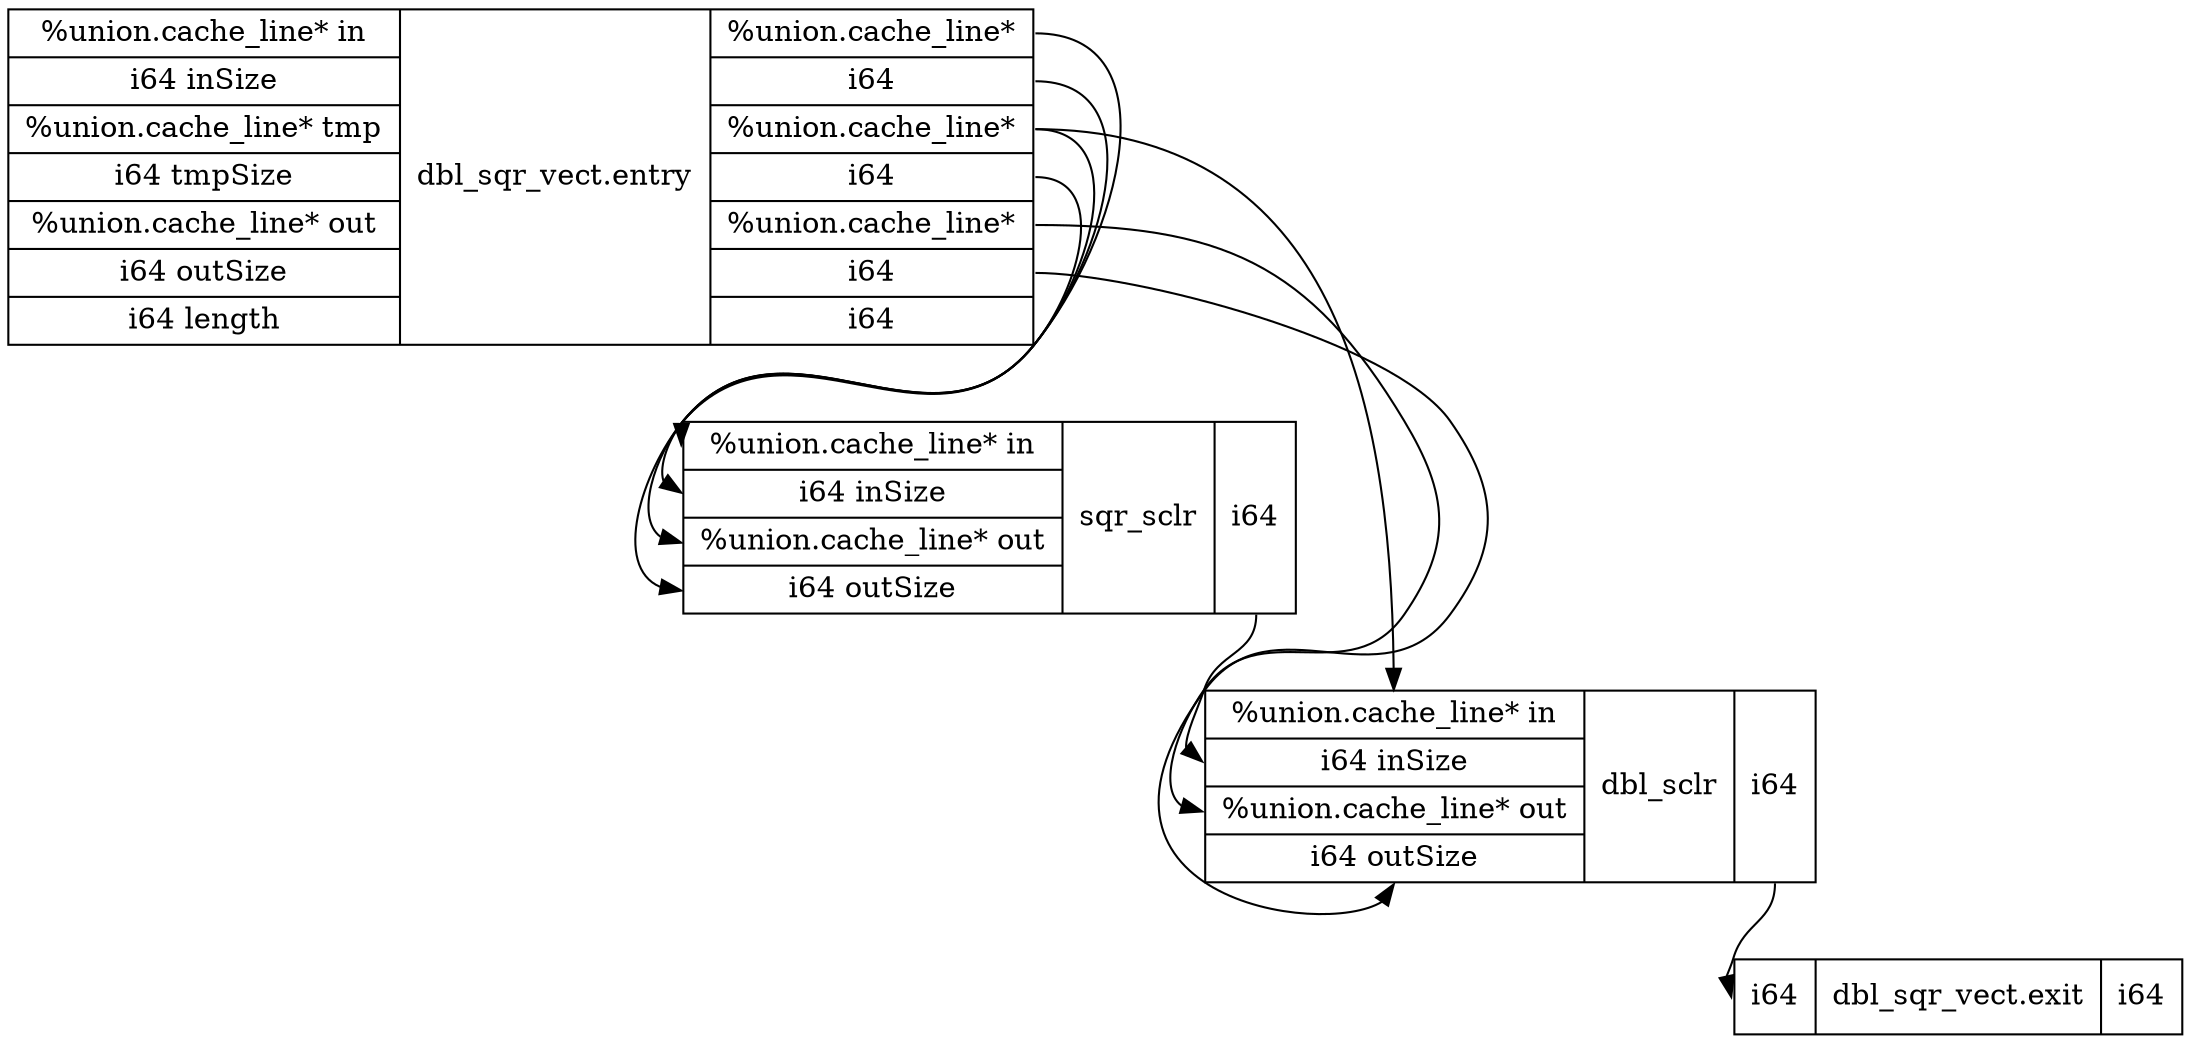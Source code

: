 digraph structs {
	node [shape=record];
	"sqr_sclr" [label="{<i0>%union.cache_line* in|<i1>i64 inSize|<i2>%union.cache_line* out|<i3>i64 outSize}|sqr_sclr|{<o0>i64}"];
	"dbl_sqr_vect.entry" [label="{<i0>%union.cache_line* in|<i1>i64 inSize|<i2>%union.cache_line* tmp|<i3>i64 tmpSize|<i4>%union.cache_line* out|<i5>i64 outSize|<i6>i64 length}|dbl_sqr_vect.entry|{<o0>%union.cache_line*|<o1>i64|<o2>%union.cache_line*|<o3>i64|<o4>%union.cache_line*|<o5>i64|<o6>i64}"];
	"dbl_sclr" [label="{<i0>%union.cache_line* in|<i1>i64 inSize|<i2>%union.cache_line* out|<i3>i64 outSize}|dbl_sclr|{<o0>i64}"];
	"dbl_sqr_vect.exit" [label="{<i0>i64}|dbl_sqr_vect.exit|{<o0>i64}"];

	"dbl_sclr" -> "dbl_sqr_vect.exit" [tailport=o0, headport=i0, ];
	"dbl_sqr_vect.entry" -> "sqr_sclr" [tailport=o1, headport=i1, ];
	"dbl_sqr_vect.entry" -> "sqr_sclr" [tailport=o0, headport=i0, ];
	"dbl_sqr_vect.entry" -> "dbl_sclr" [tailport=o2, headport=i0, ];
	"dbl_sqr_vect.entry" -> "sqr_sclr" [tailport=o2, headport=i2, ];
	"dbl_sqr_vect.entry" -> "sqr_sclr" [tailport=o3, headport=i3, ];
	"dbl_sqr_vect.entry" -> "dbl_sclr" [tailport=o4, headport=i2, ];
	"dbl_sqr_vect.entry" -> "dbl_sclr" [tailport=o5, headport=i3, ];
	"sqr_sclr" -> "dbl_sclr" [tailport=o0, headport=i1, ];
}
